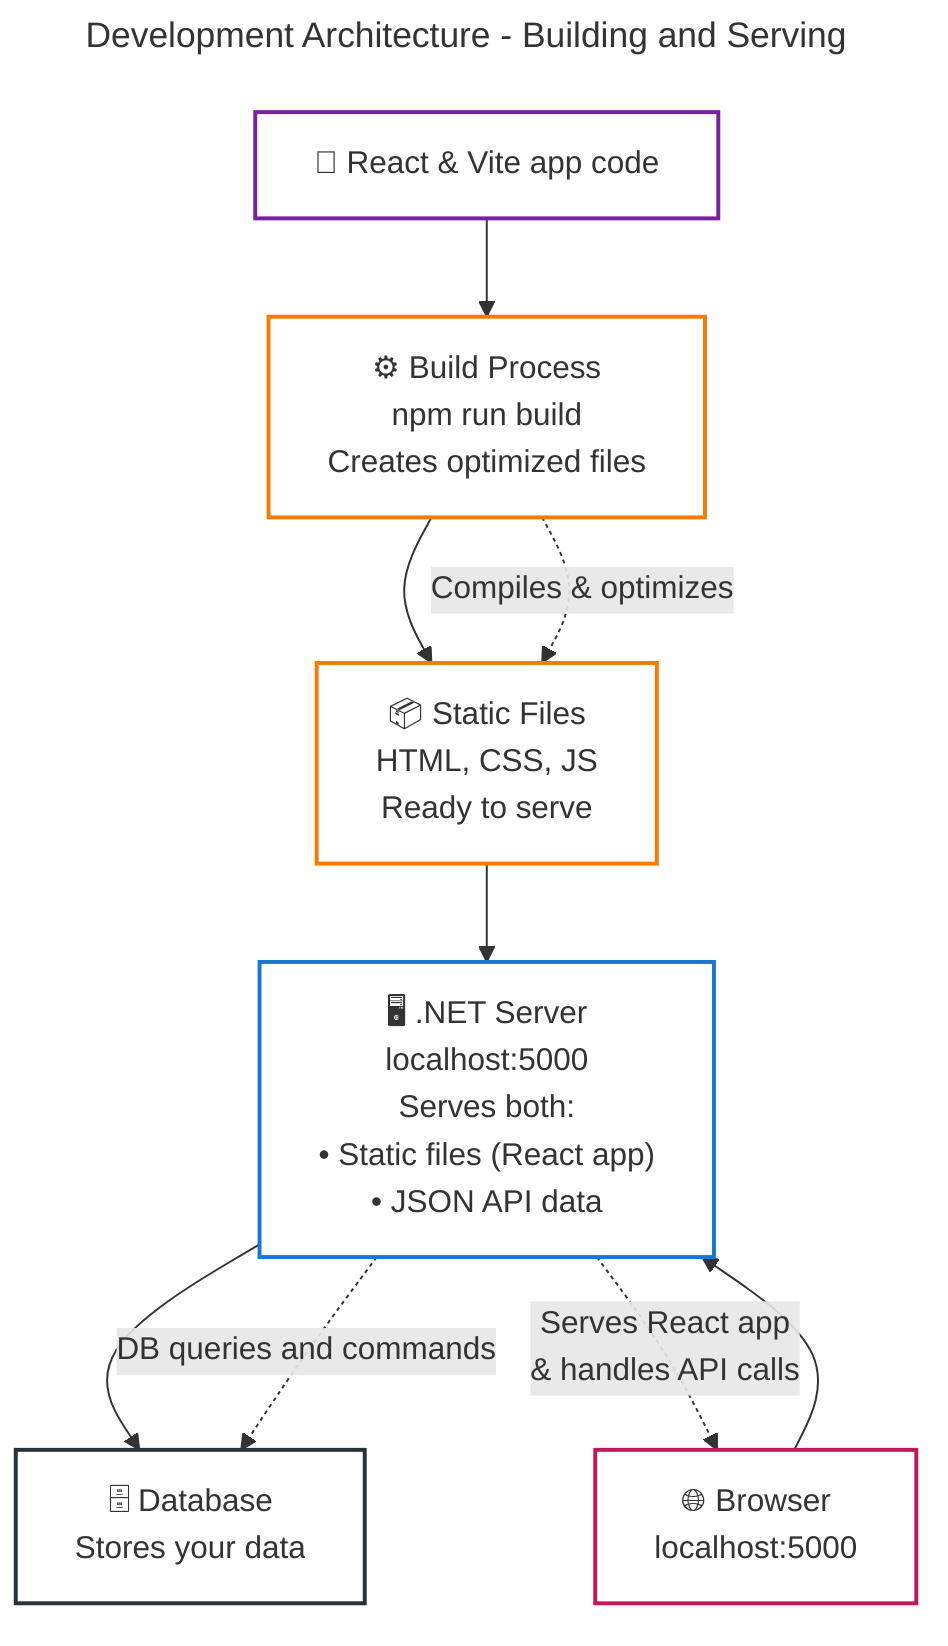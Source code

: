 ---
title: "Development Architecture - Building and Serving"
---

flowchart TD
    %% Source Code
    REACTSRC["📱 React & Vite app code"]
    
    %% Build Process
    BUILD["⚙️ Build Process<br/>npm run build<br/>Creates optimized files"]
    
    %% Static Files
    STATIC["📦 Static Files<br/>HTML, CSS, JS<br/>Ready to serve"]
    
    %% Server
    SERVER["🖥️ .NET Server<br/>localhost:5000<br/>Serves both:<br/>• Static files (React app)<br/>• JSON API data"]
    
    %% Database
    DB["🗄️ Database<br/>Stores your data"]
    
    %% Browser
    BROWSER["🌐 Browser<br/>localhost:5000"]
    
    %% Build Flow
    REACTSRC --> BUILD
    BUILD --> STATIC
    STATIC --> SERVER
    
    %% Runtime Flow
    SERVER --> DB
    BROWSER --> SERVER
    
    %% Labels
    BUILD -.->|"Compiles & optimizes"| STATIC
    SERVER -.->|"Serves React app<br/>& handles API calls"| BROWSER
    SERVER -.->|"DB queries and commands"| DB
    
    %% Styling
    classDef source fill:transparent,stroke:#7b1fa2,stroke-width:2px
    classDef build fill:transparent,stroke:#f57c00,stroke-width:2px
    classDef server fill:transparent,stroke:#1976d2,stroke-width:2px
    classDef browser fill:transparent,stroke:#c2185b,stroke-width:2px
    classDef database fill:transparent,stroke:#263238,stroke-width:2px
    
    class REACTSRC source
    class BUILD,STATIC build
    class SERVER server
    class BROWSER browser
    class DB database